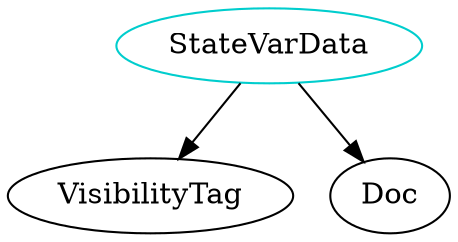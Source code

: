 digraph statevardata{
StateVarData	[shape=oval, color=cyan3, label="StateVarData"];
StateVarData -> VisibilityTag;
StateVarData -> Doc;
}
